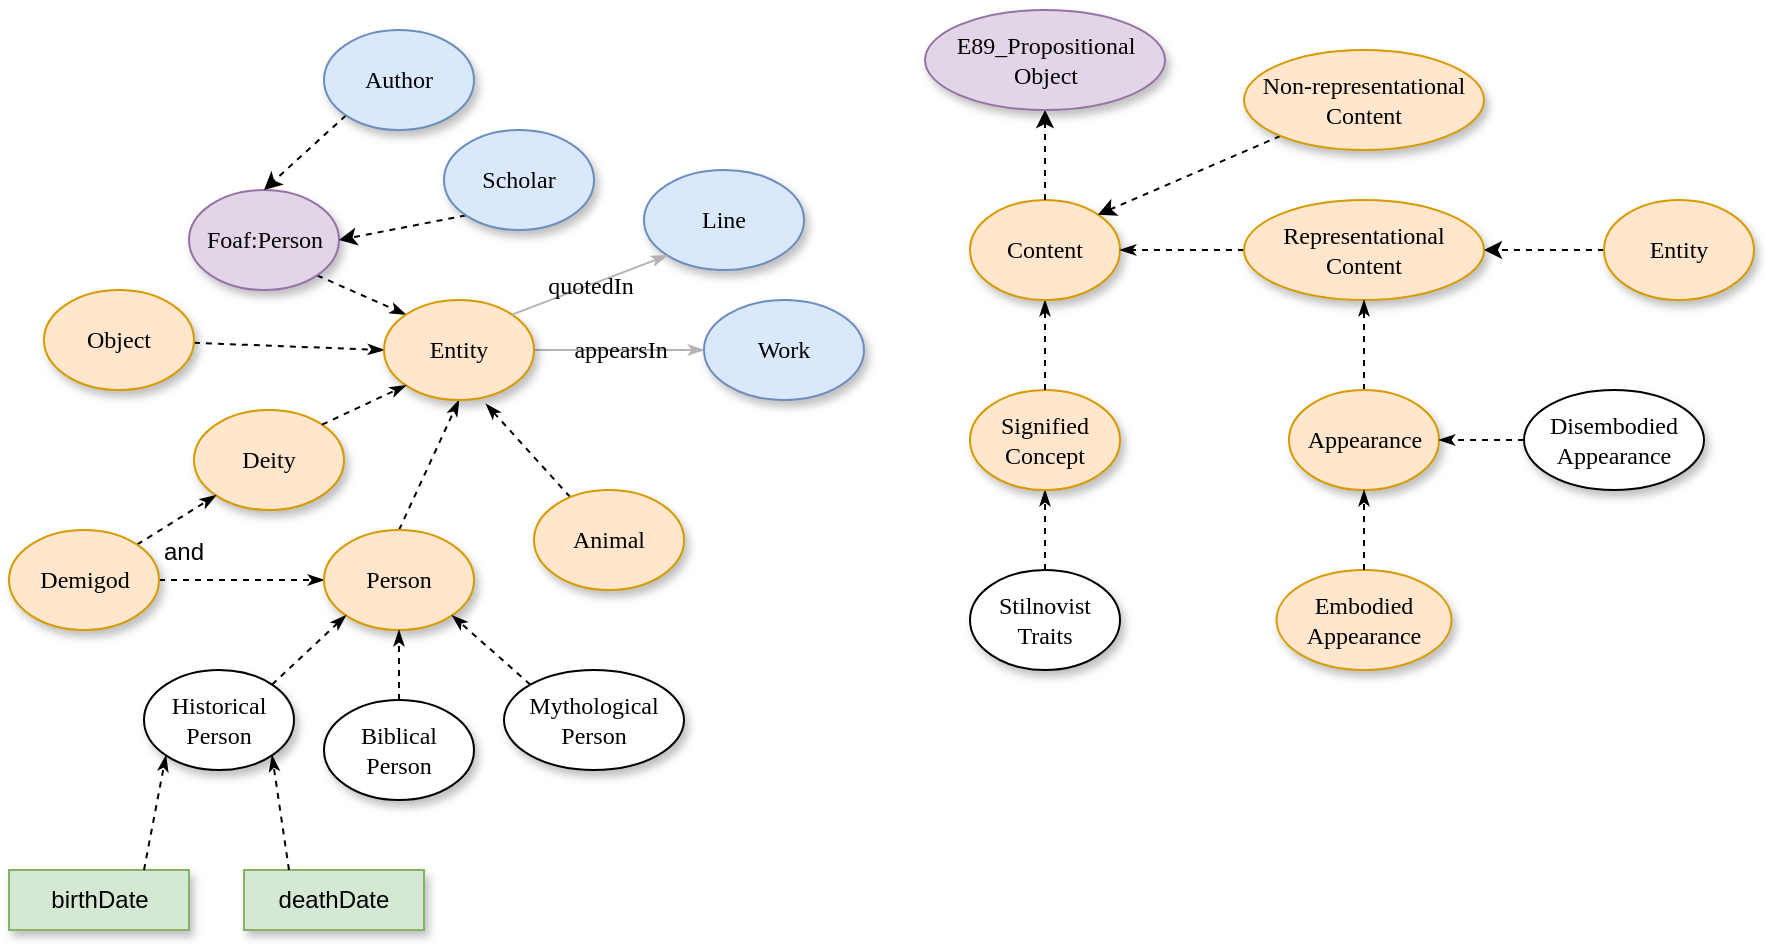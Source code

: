 <mxfile version="16.1.2" type="github">
  <diagram name="Page-1" id="42789a77-a242-8287-6e28-9cd8cfd52e62">
    <mxGraphModel dx="749" dy="535" grid="1" gridSize="10" guides="1" tooltips="1" connect="1" arrows="1" fold="1" page="1" pageScale="1" pageWidth="1100" pageHeight="850" background="none" math="0" shadow="0">
      <root>
        <mxCell id="0" />
        <mxCell id="1" parent="0" />
        <mxCell id="1ea317790d2ca983-12" style="edgeStyle=none;rounded=1;html=1;labelBackgroundColor=none;startArrow=none;startFill=0;startSize=5;endArrow=classicThin;endFill=1;endSize=5;jettySize=auto;orthogonalLoop=1;strokeColor=#000000;strokeWidth=1;fontFamily=Verdana;fontSize=12;entryX=0;entryY=0.5;entryDx=0;entryDy=0;dashed=1;" parent="1" source="1ea317790d2ca983-6" target="1ea317790d2ca983-9" edge="1">
          <mxGeometry relative="1" as="geometry" />
        </mxCell>
        <mxCell id="1ea317790d2ca983-13" value="appearsIn" style="edgeStyle=none;rounded=1;html=1;labelBackgroundColor=none;startArrow=none;startFill=0;startSize=5;endArrow=classicThin;endFill=1;endSize=5;jettySize=auto;orthogonalLoop=1;strokeColor=#B3B3B3;strokeWidth=1;fontFamily=Verdana;fontSize=12;exitX=1;exitY=0.5;exitDx=0;exitDy=0;entryX=0;entryY=0.5;entryDx=0;entryDy=0;" parent="1" source="1ea317790d2ca983-9" target="1ea317790d2ca983-1" edge="1">
          <mxGeometry relative="1" as="geometry">
            <mxPoint x="440" y="215" as="targetPoint" />
            <Array as="points" />
          </mxGeometry>
        </mxCell>
        <mxCell id="1ea317790d2ca983-14" value="" style="edgeStyle=none;rounded=1;html=1;labelBackgroundColor=none;startArrow=none;startFill=0;startSize=5;endArrow=classicThin;endFill=1;endSize=5;jettySize=auto;orthogonalLoop=1;strokeColor=#000000;strokeWidth=1;fontFamily=Verdana;fontSize=12;exitX=0.5;exitY=0;exitDx=0;exitDy=0;dashed=1;" parent="1" source="1ea317790d2ca983-4" target="1ea317790d2ca983-3" edge="1">
          <mxGeometry relative="1" as="geometry">
            <mxPoint x="608" y="320" as="sourcePoint" />
          </mxGeometry>
        </mxCell>
        <mxCell id="1ea317790d2ca983-1" value="Work" style="ellipse;whiteSpace=wrap;html=1;rounded=0;shadow=1;comic=0;labelBackgroundColor=none;strokeWidth=1;fontFamily=Verdana;fontSize=12;align=center;fillColor=#dae8fc;strokeColor=#6c8ebf;" parent="1" vertex="1">
          <mxGeometry x="380" y="175" width="80" height="50" as="geometry" />
        </mxCell>
        <mxCell id="1ea317790d2ca983-21" value="" style="edgeStyle=none;rounded=1;html=1;labelBackgroundColor=none;startArrow=none;startFill=0;startSize=5;endArrow=classicThin;endFill=1;endSize=5;jettySize=auto;orthogonalLoop=1;strokeColor=#000000;strokeWidth=1;fontFamily=Verdana;fontSize=12;entryX=0.68;entryY=1.04;entryDx=0;entryDy=0;dashed=1;entryPerimeter=0;" parent="1" source="1ea317790d2ca983-2" target="1ea317790d2ca983-9" edge="1">
          <mxGeometry relative="1" as="geometry" />
        </mxCell>
        <mxCell id="1ea317790d2ca983-2" value="&lt;span&gt;Animal&lt;/span&gt;" style="ellipse;whiteSpace=wrap;html=1;rounded=0;shadow=1;comic=0;labelBackgroundColor=none;strokeWidth=1;fontFamily=Verdana;fontSize=12;align=center;fillColor=#ffe6cc;strokeColor=#d79b00;" parent="1" vertex="1">
          <mxGeometry x="295" y="270" width="75" height="50" as="geometry" />
        </mxCell>
        <mxCell id="1ea317790d2ca983-3" value="&lt;span&gt;Signified&lt;br&gt;Concept&lt;br&gt;&lt;/span&gt;" style="ellipse;whiteSpace=wrap;html=1;rounded=0;shadow=1;comic=0;labelBackgroundColor=none;strokeWidth=1;fontFamily=Verdana;fontSize=12;align=center;fillColor=#ffe6cc;strokeColor=#d79b00;" parent="1" vertex="1">
          <mxGeometry x="513" y="220" width="75" height="50" as="geometry" />
        </mxCell>
        <mxCell id="1ea317790d2ca983-16" value="" style="edgeStyle=none;rounded=1;html=1;labelBackgroundColor=none;startArrow=none;startFill=0;startSize=5;endArrow=classicThin;endFill=1;endSize=5;jettySize=auto;orthogonalLoop=1;strokeColor=#000000;strokeWidth=1;fontFamily=Verdana;fontSize=12;exitX=0.5;exitY=0;exitDx=0;exitDy=0;entryX=0.5;entryY=1;entryDx=0;entryDy=0;dashed=1;" parent="1" source="1ea317790d2ca983-3" target="1ea317790d2ca983-5" edge="1">
          <mxGeometry relative="1" as="geometry" />
        </mxCell>
        <mxCell id="1ea317790d2ca983-4" value="&lt;span&gt;Stilnovist&lt;br&gt;Traits&lt;br&gt;&lt;/span&gt;" style="ellipse;whiteSpace=wrap;html=1;rounded=0;shadow=1;comic=0;labelBackgroundColor=none;strokeWidth=1;fontFamily=Verdana;fontSize=12;align=center;" parent="1" vertex="1">
          <mxGeometry x="513" y="310" width="75" height="50" as="geometry" />
        </mxCell>
        <mxCell id="1ea317790d2ca983-17" value="" style="edgeStyle=none;rounded=1;html=1;labelBackgroundColor=none;startArrow=none;startFill=0;startSize=5;endArrow=classicThin;endFill=1;endSize=5;jettySize=auto;orthogonalLoop=1;strokeColor=#000000;strokeWidth=1;fontFamily=Verdana;fontSize=12;entryX=0;entryY=0.5;entryDx=0;entryDy=0;exitX=1;exitY=0.5;exitDx=0;exitDy=0;dashed=1;" parent="1" source="1ea317790d2ca983-11" target="1ea317790d2ca983-10" edge="1">
          <mxGeometry relative="1" as="geometry" />
        </mxCell>
        <mxCell id="1ea317790d2ca983-5" value="&lt;span&gt;Content&lt;/span&gt;" style="ellipse;whiteSpace=wrap;html=1;rounded=0;shadow=1;comic=0;labelBackgroundColor=none;strokeWidth=1;fontFamily=Verdana;fontSize=12;align=center;fillColor=#ffe6cc;strokeColor=#d79b00;" parent="1" vertex="1">
          <mxGeometry x="513" y="125" width="75" height="50" as="geometry" />
        </mxCell>
        <mxCell id="1ea317790d2ca983-6" value="&lt;span&gt;Object&lt;/span&gt;" style="ellipse;whiteSpace=wrap;html=1;rounded=0;shadow=1;comic=0;labelBackgroundColor=none;strokeWidth=1;fontFamily=Verdana;fontSize=12;align=center;fillColor=#ffe6cc;strokeColor=#d79b00;" parent="1" vertex="1">
          <mxGeometry x="50" y="170" width="75" height="50" as="geometry" />
        </mxCell>
        <mxCell id="1ea317790d2ca983-24" value="" style="edgeStyle=none;rounded=1;html=1;labelBackgroundColor=none;startArrow=none;startFill=0;startSize=5;endArrow=classicThin;endFill=1;endSize=5;jettySize=auto;orthogonalLoop=1;strokeColor=#000000;strokeWidth=1;fontFamily=Verdana;fontSize=12;exitX=1;exitY=1;exitDx=0;exitDy=0;entryX=0;entryY=0;entryDx=0;entryDy=0;dashed=1;" parent="1" source="1ea317790d2ca983-8" target="1ea317790d2ca983-9" edge="1">
          <mxGeometry relative="1" as="geometry">
            <mxPoint x="240" y="240" as="targetPoint" />
          </mxGeometry>
        </mxCell>
        <mxCell id="1ea317790d2ca983-7" value="&lt;span&gt;Deity&lt;/span&gt;" style="ellipse;whiteSpace=wrap;html=1;rounded=0;shadow=1;comic=0;labelBackgroundColor=none;strokeWidth=1;fontFamily=Verdana;fontSize=12;align=center;fillColor=#ffe6cc;strokeColor=#d79b00;" parent="1" vertex="1">
          <mxGeometry x="125" y="230" width="75" height="50" as="geometry" />
        </mxCell>
        <mxCell id="1ea317790d2ca983-8" value="Foaf:Person" style="ellipse;whiteSpace=wrap;html=1;rounded=0;shadow=1;comic=0;labelBackgroundColor=none;strokeWidth=1;fontFamily=Verdana;fontSize=12;align=center;fillColor=#e1d5e7;strokeColor=#9673a6;" parent="1" vertex="1">
          <mxGeometry x="122.5" y="120" width="75" height="50" as="geometry" />
        </mxCell>
        <mxCell id="1ea317790d2ca983-19" value="" style="edgeStyle=none;rounded=1;html=1;labelBackgroundColor=none;startArrow=none;startFill=0;startSize=5;endArrow=classicThin;endFill=1;endSize=5;jettySize=auto;orthogonalLoop=1;strokeColor=#000000;strokeWidth=1;fontFamily=Verdana;fontSize=12;exitX=0.5;exitY=0;exitDx=0;exitDy=0;entryX=0.5;entryY=1;entryDx=0;entryDy=0;dashed=1;" parent="1" source="1ea317790d2ca983-10" target="1ea317790d2ca983-9" edge="1">
          <mxGeometry relative="1" as="geometry">
            <mxPoint x="290" y="250" as="targetPoint" />
          </mxGeometry>
        </mxCell>
        <mxCell id="1ea317790d2ca983-9" value="Entity" style="ellipse;whiteSpace=wrap;html=1;rounded=0;shadow=1;comic=0;labelBackgroundColor=none;strokeWidth=1;fontFamily=Verdana;fontSize=12;align=center;fillColor=#ffe6cc;strokeColor=#d79b00;" parent="1" vertex="1">
          <mxGeometry x="220" y="175" width="75" height="50" as="geometry" />
        </mxCell>
        <mxCell id="1ea317790d2ca983-20" value="" style="edgeStyle=none;rounded=1;html=1;labelBackgroundColor=none;startArrow=none;startFill=0;startSize=5;endArrow=classicThin;endFill=1;endSize=5;jettySize=auto;orthogonalLoop=1;strokeColor=#000000;strokeWidth=1;fontFamily=Verdana;fontSize=12;entryX=0;entryY=1;entryDx=0;entryDy=0;exitX=1;exitY=0;exitDx=0;exitDy=0;dashed=1;" parent="1" source="1ea317790d2ca983-11" target="1ea317790d2ca983-7" edge="1">
          <mxGeometry x="0.167" y="-39" relative="1" as="geometry">
            <mxPoint x="-1" as="offset" />
          </mxGeometry>
        </mxCell>
        <mxCell id="1ea317790d2ca983-10" value="&lt;span&gt;Person&lt;br&gt;&lt;/span&gt;" style="ellipse;whiteSpace=wrap;html=1;rounded=0;shadow=1;comic=0;labelBackgroundColor=none;strokeWidth=1;fontFamily=Verdana;fontSize=12;align=center;fillColor=#ffe6cc;strokeColor=#d79b00;" parent="1" vertex="1">
          <mxGeometry x="190" y="290" width="75" height="50" as="geometry" />
        </mxCell>
        <mxCell id="1ea317790d2ca983-18" value="" style="edgeStyle=none;rounded=1;html=1;labelBackgroundColor=none;startArrow=none;startFill=0;startSize=5;endArrow=classicThin;endFill=1;endSize=5;jettySize=auto;orthogonalLoop=1;strokeColor=#000000;strokeWidth=1;fontFamily=Verdana;fontSize=12;exitX=1;exitY=0;exitDx=0;exitDy=0;entryX=0;entryY=1;entryDx=0;entryDy=0;dashed=1;" parent="1" source="1ea317790d2ca983-7" target="1ea317790d2ca983-9" edge="1">
          <mxGeometry relative="1" as="geometry" />
        </mxCell>
        <mxCell id="1ea317790d2ca983-11" value="&lt;span&gt;Demigod&lt;br&gt;&lt;/span&gt;" style="ellipse;whiteSpace=wrap;html=1;rounded=0;shadow=1;comic=0;labelBackgroundColor=none;strokeWidth=1;fontFamily=Verdana;fontSize=12;align=center;fillColor=#ffe6cc;strokeColor=#d79b00;" parent="1" vertex="1">
          <mxGeometry x="32.5" y="290" width="75" height="50" as="geometry" />
        </mxCell>
        <mxCell id="HbPdgmLB5YvEIcMppvBi-1" value="and" style="text;html=1;strokeColor=none;fillColor=none;align=center;verticalAlign=middle;whiteSpace=wrap;rounded=0;" parent="1" vertex="1">
          <mxGeometry x="90" y="291" width="60" height="20" as="geometry" />
        </mxCell>
        <mxCell id="HbPdgmLB5YvEIcMppvBi-3" value="" style="edgeStyle=none;rounded=1;html=1;labelBackgroundColor=none;startArrow=none;startFill=0;startSize=5;endArrow=classicThin;endFill=1;endSize=5;jettySize=auto;orthogonalLoop=1;strokeColor=#000000;strokeWidth=1;fontFamily=Verdana;fontSize=12;exitX=0;exitY=0.5;exitDx=0;exitDy=0;entryX=1;entryY=0.5;entryDx=0;entryDy=0;dashed=1;" parent="1" source="HbPdgmLB5YvEIcMppvBi-4" target="1ea317790d2ca983-5" edge="1">
          <mxGeometry relative="1" as="geometry">
            <mxPoint x="620" y="200" as="sourcePoint" />
            <mxPoint x="620" y="155" as="targetPoint" />
          </mxGeometry>
        </mxCell>
        <mxCell id="l4MOZorxtJUBiftqGl3E-5" value="" style="edgeStyle=orthogonalEdgeStyle;rounded=0;orthogonalLoop=1;jettySize=auto;html=1;dashed=1;strokeColor=#000000;exitX=0.5;exitY=0;exitDx=0;exitDy=0;" edge="1" parent="1" source="1ea317790d2ca983-5" target="l4MOZorxtJUBiftqGl3E-4">
          <mxGeometry relative="1" as="geometry">
            <mxPoint x="551" y="120" as="sourcePoint" />
          </mxGeometry>
        </mxCell>
        <mxCell id="HbPdgmLB5YvEIcMppvBi-4" value="&lt;span&gt;Representational&lt;br&gt;Content&lt;br&gt;&lt;/span&gt;" style="ellipse;whiteSpace=wrap;html=1;rounded=0;shadow=1;comic=0;labelBackgroundColor=none;strokeWidth=1;fontFamily=Verdana;fontSize=12;align=center;fillColor=#ffe6cc;strokeColor=#d79b00;" parent="1" vertex="1">
          <mxGeometry x="650" y="125" width="120" height="50" as="geometry" />
        </mxCell>
        <mxCell id="HbPdgmLB5YvEIcMppvBi-5" value="" style="edgeStyle=none;rounded=1;html=1;labelBackgroundColor=none;startArrow=none;startFill=0;startSize=5;endArrow=classicThin;endFill=1;endSize=5;jettySize=auto;orthogonalLoop=1;strokeColor=#000000;strokeWidth=1;fontFamily=Verdana;fontSize=12;exitX=0.5;exitY=0;exitDx=0;exitDy=0;entryX=0.5;entryY=1;entryDx=0;entryDy=0;dashed=1;" parent="1" source="HbPdgmLB5YvEIcMppvBi-6" edge="1">
          <mxGeometry relative="1" as="geometry">
            <mxPoint x="710" y="220" as="sourcePoint" />
            <mxPoint x="710" y="175" as="targetPoint" />
          </mxGeometry>
        </mxCell>
        <mxCell id="HbPdgmLB5YvEIcMppvBi-6" value="&lt;span&gt;Appearance&lt;br&gt;&lt;/span&gt;" style="ellipse;whiteSpace=wrap;html=1;rounded=0;shadow=1;comic=0;labelBackgroundColor=none;strokeWidth=1;fontFamily=Verdana;fontSize=12;align=center;fillColor=#ffe6cc;strokeColor=#d79b00;" parent="1" vertex="1">
          <mxGeometry x="672.5" y="220" width="75" height="50" as="geometry" />
        </mxCell>
        <mxCell id="HbPdgmLB5YvEIcMppvBi-7" value="&lt;span&gt;Disembodied Appearance&lt;br&gt;&lt;/span&gt;" style="ellipse;whiteSpace=wrap;html=1;rounded=0;shadow=1;comic=0;labelBackgroundColor=none;strokeWidth=1;fontFamily=Verdana;fontSize=12;align=center;" parent="1" vertex="1">
          <mxGeometry x="790" y="220" width="90" height="50" as="geometry" />
        </mxCell>
        <mxCell id="HbPdgmLB5YvEIcMppvBi-8" value="&lt;span&gt;Embodied&lt;br&gt;Appearance&lt;br&gt;&lt;/span&gt;" style="ellipse;whiteSpace=wrap;html=1;rounded=0;shadow=1;comic=0;labelBackgroundColor=none;strokeWidth=1;fontFamily=Verdana;fontSize=12;align=center;fillColor=#ffe6cc;strokeColor=#d79b00;" parent="1" vertex="1">
          <mxGeometry x="666.25" y="310" width="87.5" height="50" as="geometry" />
        </mxCell>
        <mxCell id="HbPdgmLB5YvEIcMppvBi-9" value="&lt;span&gt;Historical&lt;br&gt;Person&lt;br&gt;&lt;/span&gt;" style="ellipse;whiteSpace=wrap;html=1;rounded=0;shadow=1;comic=0;labelBackgroundColor=none;strokeWidth=1;fontFamily=Verdana;fontSize=12;align=center;" parent="1" vertex="1">
          <mxGeometry x="100" y="360" width="75" height="50" as="geometry" />
        </mxCell>
        <mxCell id="HbPdgmLB5YvEIcMppvBi-11" value="" style="edgeStyle=none;rounded=1;html=1;labelBackgroundColor=none;startArrow=none;startFill=0;startSize=5;endArrow=classicThin;endFill=1;endSize=5;jettySize=auto;orthogonalLoop=1;strokeColor=#000000;strokeWidth=1;fontFamily=Verdana;fontSize=12;dashed=1;entryX=0.5;entryY=1;entryDx=0;entryDy=0;" parent="1" target="HbPdgmLB5YvEIcMppvBi-6" edge="1">
          <mxGeometry relative="1" as="geometry">
            <mxPoint x="710" y="310" as="sourcePoint" />
            <mxPoint x="710" y="280" as="targetPoint" />
          </mxGeometry>
        </mxCell>
        <mxCell id="HbPdgmLB5YvEIcMppvBi-12" value="" style="edgeStyle=none;rounded=1;html=1;labelBackgroundColor=none;startArrow=none;startFill=0;startSize=5;endArrow=classicThin;endFill=1;endSize=5;jettySize=auto;orthogonalLoop=1;strokeColor=#000000;strokeWidth=1;fontFamily=Verdana;fontSize=12;dashed=1;entryX=1;entryY=0.5;entryDx=0;entryDy=0;exitX=0;exitY=0.5;exitDx=0;exitDy=0;" parent="1" source="HbPdgmLB5YvEIcMppvBi-7" target="HbPdgmLB5YvEIcMppvBi-6" edge="1">
          <mxGeometry relative="1" as="geometry">
            <mxPoint x="770" y="270" as="sourcePoint" />
            <mxPoint x="770" y="230" as="targetPoint" />
          </mxGeometry>
        </mxCell>
        <mxCell id="HbPdgmLB5YvEIcMppvBi-13" value="&lt;span&gt;Biblical&lt;br&gt;Person&lt;br&gt;&lt;/span&gt;" style="ellipse;whiteSpace=wrap;html=1;rounded=0;shadow=1;comic=0;labelBackgroundColor=none;strokeWidth=1;fontFamily=Verdana;fontSize=12;align=center;" parent="1" vertex="1">
          <mxGeometry x="190" y="375" width="75" height="50" as="geometry" />
        </mxCell>
        <mxCell id="HbPdgmLB5YvEIcMppvBi-14" value="&lt;span&gt;Mythological&lt;br&gt;Person&lt;br&gt;&lt;/span&gt;" style="ellipse;whiteSpace=wrap;html=1;rounded=0;shadow=1;comic=0;labelBackgroundColor=none;strokeWidth=1;fontFamily=Verdana;fontSize=12;align=center;" parent="1" vertex="1">
          <mxGeometry x="280" y="360" width="90" height="50" as="geometry" />
        </mxCell>
        <mxCell id="HbPdgmLB5YvEIcMppvBi-15" value="" style="edgeStyle=none;rounded=1;html=1;labelBackgroundColor=none;startArrow=none;startFill=0;startSize=5;endArrow=classicThin;endFill=1;endSize=5;jettySize=auto;orthogonalLoop=1;strokeColor=#000000;strokeWidth=1;fontFamily=Verdana;fontSize=12;exitX=1;exitY=0;exitDx=0;exitDy=0;entryX=0;entryY=1;entryDx=0;entryDy=0;dashed=1;" parent="1" source="HbPdgmLB5YvEIcMppvBi-9" target="1ea317790d2ca983-10" edge="1">
          <mxGeometry relative="1" as="geometry">
            <mxPoint x="180" y="360" as="sourcePoint" />
            <mxPoint x="222.324" y="340.592" as="targetPoint" />
          </mxGeometry>
        </mxCell>
        <mxCell id="HbPdgmLB5YvEIcMppvBi-16" value="" style="edgeStyle=none;rounded=1;html=1;labelBackgroundColor=none;startArrow=none;startFill=0;startSize=5;endArrow=classicThin;endFill=1;endSize=5;jettySize=auto;orthogonalLoop=1;strokeColor=#000000;strokeWidth=1;fontFamily=Verdana;fontSize=12;exitX=0.5;exitY=0;exitDx=0;exitDy=0;entryX=0.5;entryY=1;entryDx=0;entryDy=0;dashed=1;" parent="1" source="HbPdgmLB5YvEIcMppvBi-13" target="1ea317790d2ca983-10" edge="1">
          <mxGeometry relative="1" as="geometry">
            <mxPoint x="240" y="360" as="sourcePoint" />
            <mxPoint x="282.324" y="340.592" as="targetPoint" />
          </mxGeometry>
        </mxCell>
        <mxCell id="HbPdgmLB5YvEIcMppvBi-17" value="" style="edgeStyle=none;rounded=1;html=1;labelBackgroundColor=none;startArrow=none;startFill=0;startSize=5;endArrow=classicThin;endFill=1;endSize=5;jettySize=auto;orthogonalLoop=1;strokeColor=#000000;strokeWidth=1;fontFamily=Verdana;fontSize=12;exitX=0;exitY=0;exitDx=0;exitDy=0;entryX=1;entryY=1;entryDx=0;entryDy=0;dashed=1;" parent="1" source="HbPdgmLB5YvEIcMppvBi-14" target="1ea317790d2ca983-10" edge="1">
          <mxGeometry relative="1" as="geometry">
            <mxPoint x="290" y="340" as="sourcePoint" />
            <mxPoint x="332.324" y="320.592" as="targetPoint" />
          </mxGeometry>
        </mxCell>
        <mxCell id="HbPdgmLB5YvEIcMppvBi-20" value="birthDate" style="rounded=0;whiteSpace=wrap;html=1;shadow=1;fillColor=#d5e8d4;strokeColor=#82b366;" parent="1" vertex="1">
          <mxGeometry x="32.5" y="460" width="90" height="30" as="geometry" />
        </mxCell>
        <mxCell id="HbPdgmLB5YvEIcMppvBi-21" value="deathDate" style="rounded=0;whiteSpace=wrap;html=1;shadow=1;fillColor=#d5e8d4;strokeColor=#82b366;" parent="1" vertex="1">
          <mxGeometry x="150" y="460" width="90" height="30" as="geometry" />
        </mxCell>
        <mxCell id="HbPdgmLB5YvEIcMppvBi-22" value="" style="edgeStyle=none;rounded=1;html=1;labelBackgroundColor=none;startArrow=none;startFill=0;startSize=5;endArrow=classicThin;endFill=1;endSize=5;jettySize=auto;orthogonalLoop=1;strokeColor=#000000;strokeWidth=1;fontFamily=Verdana;fontSize=12;exitX=0.75;exitY=0;exitDx=0;exitDy=0;dashed=1;entryX=0;entryY=1;entryDx=0;entryDy=0;" parent="1" source="HbPdgmLB5YvEIcMppvBi-20" target="HbPdgmLB5YvEIcMppvBi-9" edge="1">
          <mxGeometry relative="1" as="geometry">
            <mxPoint x="52.68" y="430" as="sourcePoint" />
            <mxPoint x="110" y="410" as="targetPoint" />
          </mxGeometry>
        </mxCell>
        <mxCell id="HbPdgmLB5YvEIcMppvBi-23" value="" style="edgeStyle=none;rounded=1;html=1;labelBackgroundColor=none;startArrow=none;startFill=0;startSize=5;endArrow=classicThin;endFill=1;endSize=5;jettySize=auto;orthogonalLoop=1;strokeColor=#000000;strokeWidth=1;fontFamily=Verdana;fontSize=12;exitX=0.25;exitY=0;exitDx=0;exitDy=0;entryX=1;entryY=1;entryDx=0;entryDy=0;dashed=1;" parent="1" source="HbPdgmLB5YvEIcMppvBi-21" target="HbPdgmLB5YvEIcMppvBi-9" edge="1">
          <mxGeometry relative="1" as="geometry">
            <mxPoint x="160" y="410" as="sourcePoint" />
            <mxPoint x="197.324" y="375.592" as="targetPoint" />
          </mxGeometry>
        </mxCell>
        <mxCell id="HbPdgmLB5YvEIcMppvBi-24" value="Line" style="ellipse;whiteSpace=wrap;html=1;rounded=0;shadow=1;comic=0;labelBackgroundColor=none;strokeWidth=1;fontFamily=Verdana;fontSize=12;align=center;fillColor=#dae8fc;strokeColor=#6c8ebf;" parent="1" vertex="1">
          <mxGeometry x="350" y="110" width="80" height="50" as="geometry" />
        </mxCell>
        <mxCell id="HbPdgmLB5YvEIcMppvBi-25" value="quotedIn" style="edgeStyle=none;rounded=1;html=1;labelBackgroundColor=none;startArrow=none;startFill=0;startSize=5;endArrow=classicThin;endFill=1;endSize=5;jettySize=auto;orthogonalLoop=1;strokeColor=#B3B3B3;strokeWidth=1;fontFamily=Verdana;fontSize=12;exitX=1;exitY=0;exitDx=0;exitDy=0;entryX=0;entryY=1;entryDx=0;entryDy=0;" parent="1" source="1ea317790d2ca983-9" target="HbPdgmLB5YvEIcMppvBi-24" edge="1">
          <mxGeometry relative="1" as="geometry">
            <mxPoint x="310" y="160" as="sourcePoint" />
            <mxPoint x="395" y="160" as="targetPoint" />
            <Array as="points" />
          </mxGeometry>
        </mxCell>
        <mxCell id="l4MOZorxtJUBiftqGl3E-3" value="" style="edgeStyle=orthogonalEdgeStyle;rounded=0;orthogonalLoop=1;jettySize=auto;html=1;dashed=1;strokeColor=#000000;" edge="1" parent="1" source="l4MOZorxtJUBiftqGl3E-1" target="HbPdgmLB5YvEIcMppvBi-4">
          <mxGeometry relative="1" as="geometry" />
        </mxCell>
        <mxCell id="l4MOZorxtJUBiftqGl3E-1" value="&lt;span&gt;Entity&lt;/span&gt;" style="ellipse;whiteSpace=wrap;html=1;rounded=0;shadow=1;comic=0;labelBackgroundColor=none;strokeWidth=1;fontFamily=Verdana;fontSize=12;align=center;fillColor=#ffe6cc;strokeColor=#d79b00;" vertex="1" parent="1">
          <mxGeometry x="830" y="125" width="75" height="50" as="geometry" />
        </mxCell>
        <mxCell id="l4MOZorxtJUBiftqGl3E-4" value="&lt;span&gt;E89_Propositional&lt;br&gt;Object&lt;br&gt;&lt;/span&gt;" style="ellipse;whiteSpace=wrap;html=1;rounded=0;shadow=1;comic=0;labelBackgroundColor=none;strokeWidth=1;fontFamily=Verdana;fontSize=12;align=center;fillColor=#e1d5e7;strokeColor=#9673a6;" vertex="1" parent="1">
          <mxGeometry x="490.5" y="30" width="120" height="50" as="geometry" />
        </mxCell>
        <mxCell id="l4MOZorxtJUBiftqGl3E-10" value="" style="rounded=0;orthogonalLoop=1;jettySize=auto;html=1;dashed=1;strokeColor=#000000;entryX=0.5;entryY=0;entryDx=0;entryDy=0;exitX=0;exitY=1;exitDx=0;exitDy=0;" edge="1" parent="1" source="l4MOZorxtJUBiftqGl3E-6" target="1ea317790d2ca983-8">
          <mxGeometry relative="1" as="geometry" />
        </mxCell>
        <mxCell id="l4MOZorxtJUBiftqGl3E-6" value="&lt;span&gt;Author&lt;/span&gt;" style="ellipse;whiteSpace=wrap;html=1;rounded=0;shadow=1;comic=0;labelBackgroundColor=none;strokeWidth=1;fontFamily=Verdana;fontSize=12;align=center;fillColor=#dae8fc;strokeColor=#6c8ebf;" vertex="1" parent="1">
          <mxGeometry x="190" y="40" width="75" height="50" as="geometry" />
        </mxCell>
        <mxCell id="l4MOZorxtJUBiftqGl3E-8" value="" style="rounded=0;orthogonalLoop=1;jettySize=auto;html=1;dashed=1;strokeColor=default;exitX=0;exitY=1;exitDx=0;exitDy=0;entryX=1;entryY=0.5;entryDx=0;entryDy=0;" edge="1" parent="1" source="l4MOZorxtJUBiftqGl3E-7" target="1ea317790d2ca983-8">
          <mxGeometry relative="1" as="geometry">
            <mxPoint x="200" y="133" as="targetPoint" />
          </mxGeometry>
        </mxCell>
        <mxCell id="l4MOZorxtJUBiftqGl3E-7" value="&lt;span&gt;Scholar&lt;/span&gt;" style="ellipse;whiteSpace=wrap;html=1;rounded=0;shadow=1;comic=0;labelBackgroundColor=none;strokeWidth=1;fontFamily=Verdana;fontSize=12;align=center;fillColor=#dae8fc;strokeColor=#6c8ebf;" vertex="1" parent="1">
          <mxGeometry x="250" y="90" width="75" height="50" as="geometry" />
        </mxCell>
        <mxCell id="l4MOZorxtJUBiftqGl3E-12" value="" style="edgeStyle=none;rounded=0;orthogonalLoop=1;jettySize=auto;html=1;dashed=1;strokeColor=default;entryX=1;entryY=0;entryDx=0;entryDy=0;" edge="1" parent="1" source="l4MOZorxtJUBiftqGl3E-11" target="1ea317790d2ca983-5">
          <mxGeometry relative="1" as="geometry" />
        </mxCell>
        <mxCell id="l4MOZorxtJUBiftqGl3E-11" value="&lt;span&gt;Non-representational&lt;br&gt;Content&lt;br&gt;&lt;/span&gt;" style="ellipse;whiteSpace=wrap;html=1;rounded=0;shadow=1;comic=0;labelBackgroundColor=none;strokeWidth=1;fontFamily=Verdana;fontSize=12;align=center;fillColor=#ffe6cc;strokeColor=#d79b00;" vertex="1" parent="1">
          <mxGeometry x="650" y="50" width="120" height="50" as="geometry" />
        </mxCell>
      </root>
    </mxGraphModel>
  </diagram>
</mxfile>
